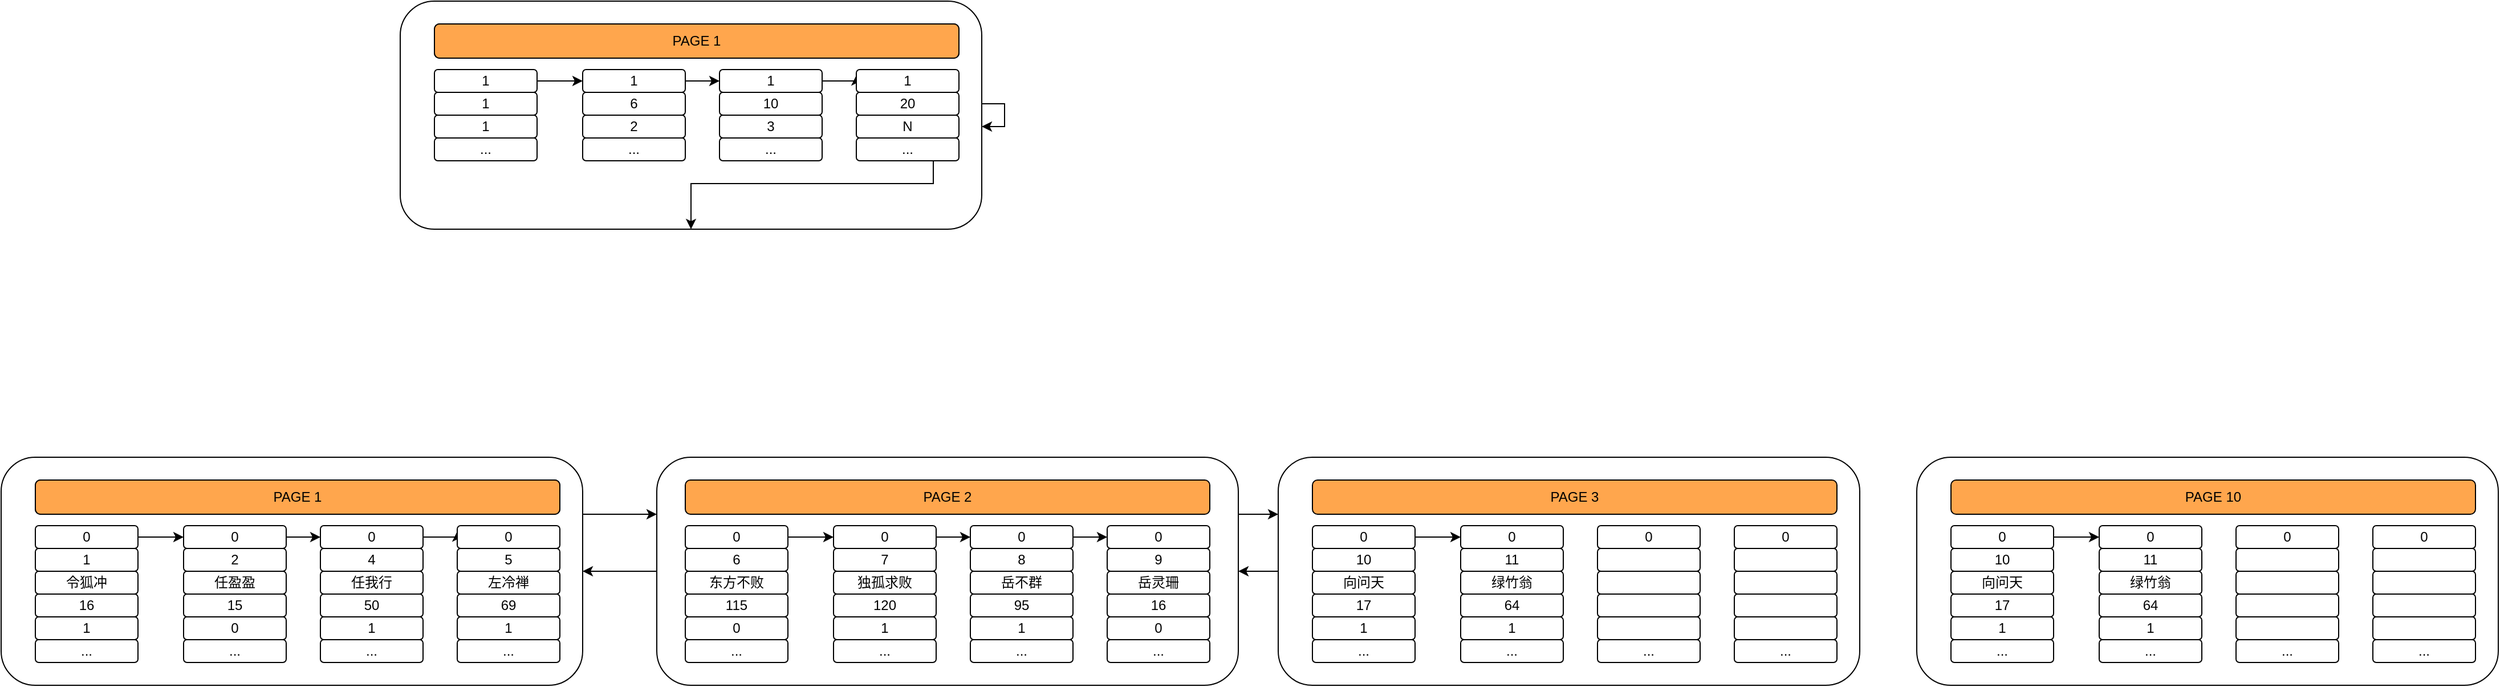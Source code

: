 <mxfile version="17.2.5" type="github">
  <diagram id="7UdDkVMXQPqJ16l7_mLh" name="第 1 页">
    <mxGraphModel dx="1221" dy="588" grid="1" gridSize="10" guides="1" tooltips="1" connect="1" arrows="1" fold="1" page="1" pageScale="1" pageWidth="827" pageHeight="1169" math="0" shadow="0">
      <root>
        <mxCell id="0" />
        <mxCell id="1" parent="0" />
        <mxCell id="IbyFdjmPlWambPThYL8s-92" style="edgeStyle=orthogonalEdgeStyle;rounded=0;orthogonalLoop=1;jettySize=auto;html=1;exitX=1;exitY=0.25;exitDx=0;exitDy=0;entryX=0;entryY=0.25;entryDx=0;entryDy=0;" edge="1" parent="1" source="IbyFdjmPlWambPThYL8s-3" target="IbyFdjmPlWambPThYL8s-35">
          <mxGeometry relative="1" as="geometry" />
        </mxCell>
        <mxCell id="IbyFdjmPlWambPThYL8s-3" value="" style="rounded=1;whiteSpace=wrap;html=1;" vertex="1" parent="1">
          <mxGeometry x="90" y="900" width="510" height="200" as="geometry" />
        </mxCell>
        <mxCell id="IbyFdjmPlWambPThYL8s-88" style="edgeStyle=orthogonalEdgeStyle;rounded=0;orthogonalLoop=1;jettySize=auto;html=1;exitX=1;exitY=0.5;exitDx=0;exitDy=0;" edge="1" parent="1" source="IbyFdjmPlWambPThYL8s-4" target="IbyFdjmPlWambPThYL8s-10">
          <mxGeometry relative="1" as="geometry" />
        </mxCell>
        <mxCell id="IbyFdjmPlWambPThYL8s-4" value="0" style="rounded=1;whiteSpace=wrap;html=1;" vertex="1" parent="1">
          <mxGeometry x="120" y="960" width="90" height="20" as="geometry" />
        </mxCell>
        <mxCell id="IbyFdjmPlWambPThYL8s-5" value="1" style="rounded=1;whiteSpace=wrap;html=1;" vertex="1" parent="1">
          <mxGeometry x="120" y="980" width="90" height="20" as="geometry" />
        </mxCell>
        <mxCell id="IbyFdjmPlWambPThYL8s-6" value="令狐冲" style="rounded=1;whiteSpace=wrap;html=1;" vertex="1" parent="1">
          <mxGeometry x="120" y="1000" width="90" height="20" as="geometry" />
        </mxCell>
        <mxCell id="IbyFdjmPlWambPThYL8s-7" value="16" style="rounded=1;whiteSpace=wrap;html=1;" vertex="1" parent="1">
          <mxGeometry x="120" y="1020" width="90" height="20" as="geometry" />
        </mxCell>
        <mxCell id="IbyFdjmPlWambPThYL8s-8" value="1" style="rounded=1;whiteSpace=wrap;html=1;" vertex="1" parent="1">
          <mxGeometry x="120" y="1040" width="90" height="20" as="geometry" />
        </mxCell>
        <mxCell id="IbyFdjmPlWambPThYL8s-9" value="..." style="rounded=1;whiteSpace=wrap;html=1;" vertex="1" parent="1">
          <mxGeometry x="120" y="1060" width="90" height="20" as="geometry" />
        </mxCell>
        <mxCell id="IbyFdjmPlWambPThYL8s-89" style="edgeStyle=orthogonalEdgeStyle;rounded=0;orthogonalLoop=1;jettySize=auto;html=1;exitX=1;exitY=0.5;exitDx=0;exitDy=0;entryX=0;entryY=0.5;entryDx=0;entryDy=0;" edge="1" parent="1" source="IbyFdjmPlWambPThYL8s-10" target="IbyFdjmPlWambPThYL8s-22">
          <mxGeometry relative="1" as="geometry" />
        </mxCell>
        <mxCell id="IbyFdjmPlWambPThYL8s-10" value="0" style="rounded=1;whiteSpace=wrap;html=1;" vertex="1" parent="1">
          <mxGeometry x="250" y="960" width="90" height="20" as="geometry" />
        </mxCell>
        <mxCell id="IbyFdjmPlWambPThYL8s-11" value="2" style="rounded=1;whiteSpace=wrap;html=1;" vertex="1" parent="1">
          <mxGeometry x="250" y="980" width="90" height="20" as="geometry" />
        </mxCell>
        <mxCell id="IbyFdjmPlWambPThYL8s-12" value="任盈盈" style="rounded=1;whiteSpace=wrap;html=1;" vertex="1" parent="1">
          <mxGeometry x="250" y="1000" width="90" height="20" as="geometry" />
        </mxCell>
        <mxCell id="IbyFdjmPlWambPThYL8s-13" value="15" style="rounded=1;whiteSpace=wrap;html=1;" vertex="1" parent="1">
          <mxGeometry x="250" y="1020" width="90" height="20" as="geometry" />
        </mxCell>
        <mxCell id="IbyFdjmPlWambPThYL8s-14" value="0" style="rounded=1;whiteSpace=wrap;html=1;" vertex="1" parent="1">
          <mxGeometry x="250" y="1040" width="90" height="20" as="geometry" />
        </mxCell>
        <mxCell id="IbyFdjmPlWambPThYL8s-15" value="..." style="rounded=1;whiteSpace=wrap;html=1;" vertex="1" parent="1">
          <mxGeometry x="250" y="1060" width="90" height="20" as="geometry" />
        </mxCell>
        <mxCell id="IbyFdjmPlWambPThYL8s-90" style="edgeStyle=orthogonalEdgeStyle;rounded=0;orthogonalLoop=1;jettySize=auto;html=1;exitX=1;exitY=0.5;exitDx=0;exitDy=0;entryX=0;entryY=0.25;entryDx=0;entryDy=0;" edge="1" parent="1" source="IbyFdjmPlWambPThYL8s-22" target="IbyFdjmPlWambPThYL8s-28">
          <mxGeometry relative="1" as="geometry" />
        </mxCell>
        <mxCell id="IbyFdjmPlWambPThYL8s-22" value="0" style="rounded=1;whiteSpace=wrap;html=1;" vertex="1" parent="1">
          <mxGeometry x="370" y="960" width="90" height="20" as="geometry" />
        </mxCell>
        <mxCell id="IbyFdjmPlWambPThYL8s-23" value="4" style="rounded=1;whiteSpace=wrap;html=1;" vertex="1" parent="1">
          <mxGeometry x="370" y="980" width="90" height="20" as="geometry" />
        </mxCell>
        <mxCell id="IbyFdjmPlWambPThYL8s-24" value="任我行" style="rounded=1;whiteSpace=wrap;html=1;" vertex="1" parent="1">
          <mxGeometry x="370" y="1000" width="90" height="20" as="geometry" />
        </mxCell>
        <mxCell id="IbyFdjmPlWambPThYL8s-25" value="50" style="rounded=1;whiteSpace=wrap;html=1;" vertex="1" parent="1">
          <mxGeometry x="370" y="1020" width="90" height="20" as="geometry" />
        </mxCell>
        <mxCell id="IbyFdjmPlWambPThYL8s-26" value="1" style="rounded=1;whiteSpace=wrap;html=1;" vertex="1" parent="1">
          <mxGeometry x="370" y="1040" width="90" height="20" as="geometry" />
        </mxCell>
        <mxCell id="IbyFdjmPlWambPThYL8s-27" value="..." style="rounded=1;whiteSpace=wrap;html=1;" vertex="1" parent="1">
          <mxGeometry x="370" y="1060" width="90" height="20" as="geometry" />
        </mxCell>
        <mxCell id="IbyFdjmPlWambPThYL8s-28" value="0" style="rounded=1;whiteSpace=wrap;html=1;" vertex="1" parent="1">
          <mxGeometry x="490" y="960" width="90" height="20" as="geometry" />
        </mxCell>
        <mxCell id="IbyFdjmPlWambPThYL8s-29" value="5" style="rounded=1;whiteSpace=wrap;html=1;" vertex="1" parent="1">
          <mxGeometry x="490" y="980" width="90" height="20" as="geometry" />
        </mxCell>
        <mxCell id="IbyFdjmPlWambPThYL8s-30" value="左冷禅" style="rounded=1;whiteSpace=wrap;html=1;" vertex="1" parent="1">
          <mxGeometry x="490" y="1000" width="90" height="20" as="geometry" />
        </mxCell>
        <mxCell id="IbyFdjmPlWambPThYL8s-31" value="69" style="rounded=1;whiteSpace=wrap;html=1;" vertex="1" parent="1">
          <mxGeometry x="490" y="1020" width="90" height="20" as="geometry" />
        </mxCell>
        <mxCell id="IbyFdjmPlWambPThYL8s-32" value="1" style="rounded=1;whiteSpace=wrap;html=1;" vertex="1" parent="1">
          <mxGeometry x="490" y="1040" width="90" height="20" as="geometry" />
        </mxCell>
        <mxCell id="IbyFdjmPlWambPThYL8s-33" value="..." style="rounded=1;whiteSpace=wrap;html=1;" vertex="1" parent="1">
          <mxGeometry x="490" y="1060" width="90" height="20" as="geometry" />
        </mxCell>
        <mxCell id="IbyFdjmPlWambPThYL8s-34" value="PAGE 1" style="rounded=1;whiteSpace=wrap;html=1;" vertex="1" parent="1">
          <mxGeometry x="120" y="920" width="460" height="30" as="geometry" />
        </mxCell>
        <mxCell id="IbyFdjmPlWambPThYL8s-93" style="edgeStyle=orthogonalEdgeStyle;rounded=0;orthogonalLoop=1;jettySize=auto;html=1;exitX=0;exitY=0.5;exitDx=0;exitDy=0;entryX=1;entryY=0.5;entryDx=0;entryDy=0;" edge="1" parent="1" source="IbyFdjmPlWambPThYL8s-35" target="IbyFdjmPlWambPThYL8s-3">
          <mxGeometry relative="1" as="geometry" />
        </mxCell>
        <mxCell id="IbyFdjmPlWambPThYL8s-97" style="edgeStyle=orthogonalEdgeStyle;rounded=0;orthogonalLoop=1;jettySize=auto;html=1;exitX=1;exitY=0.25;exitDx=0;exitDy=0;entryX=0;entryY=0.25;entryDx=0;entryDy=0;" edge="1" parent="1" source="IbyFdjmPlWambPThYL8s-35" target="IbyFdjmPlWambPThYL8s-61">
          <mxGeometry relative="1" as="geometry" />
        </mxCell>
        <mxCell id="IbyFdjmPlWambPThYL8s-35" value="" style="rounded=1;whiteSpace=wrap;html=1;" vertex="1" parent="1">
          <mxGeometry x="665" y="900" width="510" height="200" as="geometry" />
        </mxCell>
        <mxCell id="IbyFdjmPlWambPThYL8s-94" style="edgeStyle=orthogonalEdgeStyle;rounded=0;orthogonalLoop=1;jettySize=auto;html=1;exitX=1;exitY=0.5;exitDx=0;exitDy=0;entryX=0;entryY=0.5;entryDx=0;entryDy=0;" edge="1" parent="1" source="IbyFdjmPlWambPThYL8s-36" target="IbyFdjmPlWambPThYL8s-42">
          <mxGeometry relative="1" as="geometry" />
        </mxCell>
        <mxCell id="IbyFdjmPlWambPThYL8s-36" value="0" style="rounded=1;whiteSpace=wrap;html=1;" vertex="1" parent="1">
          <mxGeometry x="690" y="960" width="90" height="20" as="geometry" />
        </mxCell>
        <mxCell id="IbyFdjmPlWambPThYL8s-37" value="6" style="rounded=1;whiteSpace=wrap;html=1;" vertex="1" parent="1">
          <mxGeometry x="690" y="980" width="90" height="20" as="geometry" />
        </mxCell>
        <mxCell id="IbyFdjmPlWambPThYL8s-38" value="东方不败" style="rounded=1;whiteSpace=wrap;html=1;" vertex="1" parent="1">
          <mxGeometry x="690" y="1000" width="90" height="20" as="geometry" />
        </mxCell>
        <mxCell id="IbyFdjmPlWambPThYL8s-39" value="115" style="rounded=1;whiteSpace=wrap;html=1;" vertex="1" parent="1">
          <mxGeometry x="690" y="1020" width="90" height="20" as="geometry" />
        </mxCell>
        <mxCell id="IbyFdjmPlWambPThYL8s-40" value="0" style="rounded=1;whiteSpace=wrap;html=1;" vertex="1" parent="1">
          <mxGeometry x="690" y="1040" width="90" height="20" as="geometry" />
        </mxCell>
        <mxCell id="IbyFdjmPlWambPThYL8s-41" value="..." style="rounded=1;whiteSpace=wrap;html=1;" vertex="1" parent="1">
          <mxGeometry x="690" y="1060" width="90" height="20" as="geometry" />
        </mxCell>
        <mxCell id="IbyFdjmPlWambPThYL8s-95" style="edgeStyle=orthogonalEdgeStyle;rounded=0;orthogonalLoop=1;jettySize=auto;html=1;exitX=1;exitY=0.5;exitDx=0;exitDy=0;" edge="1" parent="1" source="IbyFdjmPlWambPThYL8s-42" target="IbyFdjmPlWambPThYL8s-48">
          <mxGeometry relative="1" as="geometry" />
        </mxCell>
        <mxCell id="IbyFdjmPlWambPThYL8s-42" value="0" style="rounded=1;whiteSpace=wrap;html=1;" vertex="1" parent="1">
          <mxGeometry x="820" y="960" width="90" height="20" as="geometry" />
        </mxCell>
        <mxCell id="IbyFdjmPlWambPThYL8s-43" value="7" style="rounded=1;whiteSpace=wrap;html=1;" vertex="1" parent="1">
          <mxGeometry x="820" y="980" width="90" height="20" as="geometry" />
        </mxCell>
        <mxCell id="IbyFdjmPlWambPThYL8s-44" value="独孤求败" style="rounded=1;whiteSpace=wrap;html=1;" vertex="1" parent="1">
          <mxGeometry x="820" y="1000" width="90" height="20" as="geometry" />
        </mxCell>
        <mxCell id="IbyFdjmPlWambPThYL8s-45" value="120" style="rounded=1;whiteSpace=wrap;html=1;" vertex="1" parent="1">
          <mxGeometry x="820" y="1020" width="90" height="20" as="geometry" />
        </mxCell>
        <mxCell id="IbyFdjmPlWambPThYL8s-46" value="1" style="rounded=1;whiteSpace=wrap;html=1;" vertex="1" parent="1">
          <mxGeometry x="820" y="1040" width="90" height="20" as="geometry" />
        </mxCell>
        <mxCell id="IbyFdjmPlWambPThYL8s-47" value="..." style="rounded=1;whiteSpace=wrap;html=1;" vertex="1" parent="1">
          <mxGeometry x="820" y="1060" width="90" height="20" as="geometry" />
        </mxCell>
        <mxCell id="IbyFdjmPlWambPThYL8s-96" style="edgeStyle=orthogonalEdgeStyle;rounded=0;orthogonalLoop=1;jettySize=auto;html=1;exitX=1;exitY=0.5;exitDx=0;exitDy=0;entryX=0;entryY=0.5;entryDx=0;entryDy=0;" edge="1" parent="1" source="IbyFdjmPlWambPThYL8s-48" target="IbyFdjmPlWambPThYL8s-54">
          <mxGeometry relative="1" as="geometry" />
        </mxCell>
        <mxCell id="IbyFdjmPlWambPThYL8s-48" value="0" style="rounded=1;whiteSpace=wrap;html=1;" vertex="1" parent="1">
          <mxGeometry x="940" y="960" width="90" height="20" as="geometry" />
        </mxCell>
        <mxCell id="IbyFdjmPlWambPThYL8s-49" value="8" style="rounded=1;whiteSpace=wrap;html=1;" vertex="1" parent="1">
          <mxGeometry x="940" y="980" width="90" height="20" as="geometry" />
        </mxCell>
        <mxCell id="IbyFdjmPlWambPThYL8s-50" value="岳不群" style="rounded=1;whiteSpace=wrap;html=1;" vertex="1" parent="1">
          <mxGeometry x="940" y="1000" width="90" height="20" as="geometry" />
        </mxCell>
        <mxCell id="IbyFdjmPlWambPThYL8s-51" value="95" style="rounded=1;whiteSpace=wrap;html=1;" vertex="1" parent="1">
          <mxGeometry x="940" y="1020" width="90" height="20" as="geometry" />
        </mxCell>
        <mxCell id="IbyFdjmPlWambPThYL8s-52" value="1" style="rounded=1;whiteSpace=wrap;html=1;" vertex="1" parent="1">
          <mxGeometry x="940" y="1040" width="90" height="20" as="geometry" />
        </mxCell>
        <mxCell id="IbyFdjmPlWambPThYL8s-53" value="..." style="rounded=1;whiteSpace=wrap;html=1;" vertex="1" parent="1">
          <mxGeometry x="940" y="1060" width="90" height="20" as="geometry" />
        </mxCell>
        <mxCell id="IbyFdjmPlWambPThYL8s-54" value="0" style="rounded=1;whiteSpace=wrap;html=1;" vertex="1" parent="1">
          <mxGeometry x="1060" y="960" width="90" height="20" as="geometry" />
        </mxCell>
        <mxCell id="IbyFdjmPlWambPThYL8s-55" value="9" style="rounded=1;whiteSpace=wrap;html=1;" vertex="1" parent="1">
          <mxGeometry x="1060" y="980" width="90" height="20" as="geometry" />
        </mxCell>
        <mxCell id="IbyFdjmPlWambPThYL8s-56" value="岳灵珊" style="rounded=1;whiteSpace=wrap;html=1;" vertex="1" parent="1">
          <mxGeometry x="1060" y="1000" width="90" height="20" as="geometry" />
        </mxCell>
        <mxCell id="IbyFdjmPlWambPThYL8s-57" value="16" style="rounded=1;whiteSpace=wrap;html=1;" vertex="1" parent="1">
          <mxGeometry x="1060" y="1020" width="90" height="20" as="geometry" />
        </mxCell>
        <mxCell id="IbyFdjmPlWambPThYL8s-58" value="0" style="rounded=1;whiteSpace=wrap;html=1;" vertex="1" parent="1">
          <mxGeometry x="1060" y="1040" width="90" height="20" as="geometry" />
        </mxCell>
        <mxCell id="IbyFdjmPlWambPThYL8s-59" value="..." style="rounded=1;whiteSpace=wrap;html=1;" vertex="1" parent="1">
          <mxGeometry x="1060" y="1060" width="90" height="20" as="geometry" />
        </mxCell>
        <mxCell id="IbyFdjmPlWambPThYL8s-60" value="PAGE 2" style="rounded=1;whiteSpace=wrap;html=1;fillColor=#FFA64D;" vertex="1" parent="1">
          <mxGeometry x="690" y="920" width="460" height="30" as="geometry" />
        </mxCell>
        <mxCell id="IbyFdjmPlWambPThYL8s-98" style="edgeStyle=orthogonalEdgeStyle;rounded=0;orthogonalLoop=1;jettySize=auto;html=1;exitX=0;exitY=0.5;exitDx=0;exitDy=0;entryX=1;entryY=0.5;entryDx=0;entryDy=0;" edge="1" parent="1" source="IbyFdjmPlWambPThYL8s-61" target="IbyFdjmPlWambPThYL8s-35">
          <mxGeometry relative="1" as="geometry" />
        </mxCell>
        <mxCell id="IbyFdjmPlWambPThYL8s-61" value="" style="rounded=1;whiteSpace=wrap;html=1;" vertex="1" parent="1">
          <mxGeometry x="1210" y="900" width="510" height="200" as="geometry" />
        </mxCell>
        <mxCell id="IbyFdjmPlWambPThYL8s-99" style="edgeStyle=orthogonalEdgeStyle;rounded=0;orthogonalLoop=1;jettySize=auto;html=1;exitX=1;exitY=0.5;exitDx=0;exitDy=0;entryX=0;entryY=0.5;entryDx=0;entryDy=0;" edge="1" parent="1" source="IbyFdjmPlWambPThYL8s-62" target="IbyFdjmPlWambPThYL8s-68">
          <mxGeometry relative="1" as="geometry" />
        </mxCell>
        <mxCell id="IbyFdjmPlWambPThYL8s-62" value="0" style="rounded=1;whiteSpace=wrap;html=1;" vertex="1" parent="1">
          <mxGeometry x="1240" y="960" width="90" height="20" as="geometry" />
        </mxCell>
        <mxCell id="IbyFdjmPlWambPThYL8s-63" value="10" style="rounded=1;whiteSpace=wrap;html=1;" vertex="1" parent="1">
          <mxGeometry x="1240" y="980" width="90" height="20" as="geometry" />
        </mxCell>
        <mxCell id="IbyFdjmPlWambPThYL8s-64" value="向问天" style="rounded=1;whiteSpace=wrap;html=1;" vertex="1" parent="1">
          <mxGeometry x="1240" y="1000" width="90" height="20" as="geometry" />
        </mxCell>
        <mxCell id="IbyFdjmPlWambPThYL8s-65" value="17" style="rounded=1;whiteSpace=wrap;html=1;" vertex="1" parent="1">
          <mxGeometry x="1240" y="1020" width="90" height="20" as="geometry" />
        </mxCell>
        <mxCell id="IbyFdjmPlWambPThYL8s-66" value="1" style="rounded=1;whiteSpace=wrap;html=1;" vertex="1" parent="1">
          <mxGeometry x="1240" y="1040" width="90" height="20" as="geometry" />
        </mxCell>
        <mxCell id="IbyFdjmPlWambPThYL8s-67" value="..." style="rounded=1;whiteSpace=wrap;html=1;" vertex="1" parent="1">
          <mxGeometry x="1240" y="1060" width="90" height="20" as="geometry" />
        </mxCell>
        <mxCell id="IbyFdjmPlWambPThYL8s-68" value="0" style="rounded=1;whiteSpace=wrap;html=1;" vertex="1" parent="1">
          <mxGeometry x="1370" y="960" width="90" height="20" as="geometry" />
        </mxCell>
        <mxCell id="IbyFdjmPlWambPThYL8s-69" value="11" style="rounded=1;whiteSpace=wrap;html=1;" vertex="1" parent="1">
          <mxGeometry x="1370" y="980" width="90" height="20" as="geometry" />
        </mxCell>
        <mxCell id="IbyFdjmPlWambPThYL8s-70" value="绿竹翁" style="rounded=1;whiteSpace=wrap;html=1;" vertex="1" parent="1">
          <mxGeometry x="1370" y="1000" width="90" height="20" as="geometry" />
        </mxCell>
        <mxCell id="IbyFdjmPlWambPThYL8s-71" value="64" style="rounded=1;whiteSpace=wrap;html=1;" vertex="1" parent="1">
          <mxGeometry x="1370" y="1020" width="90" height="20" as="geometry" />
        </mxCell>
        <mxCell id="IbyFdjmPlWambPThYL8s-72" value="1" style="rounded=1;whiteSpace=wrap;html=1;" vertex="1" parent="1">
          <mxGeometry x="1370" y="1040" width="90" height="20" as="geometry" />
        </mxCell>
        <mxCell id="IbyFdjmPlWambPThYL8s-73" value="..." style="rounded=1;whiteSpace=wrap;html=1;" vertex="1" parent="1">
          <mxGeometry x="1370" y="1060" width="90" height="20" as="geometry" />
        </mxCell>
        <mxCell id="IbyFdjmPlWambPThYL8s-74" value="0" style="rounded=1;whiteSpace=wrap;html=1;" vertex="1" parent="1">
          <mxGeometry x="1490" y="960" width="90" height="20" as="geometry" />
        </mxCell>
        <mxCell id="IbyFdjmPlWambPThYL8s-75" value="" style="rounded=1;whiteSpace=wrap;html=1;" vertex="1" parent="1">
          <mxGeometry x="1490" y="980" width="90" height="20" as="geometry" />
        </mxCell>
        <mxCell id="IbyFdjmPlWambPThYL8s-76" value="" style="rounded=1;whiteSpace=wrap;html=1;" vertex="1" parent="1">
          <mxGeometry x="1490" y="1000" width="90" height="20" as="geometry" />
        </mxCell>
        <mxCell id="IbyFdjmPlWambPThYL8s-77" value="" style="rounded=1;whiteSpace=wrap;html=1;" vertex="1" parent="1">
          <mxGeometry x="1490" y="1020" width="90" height="20" as="geometry" />
        </mxCell>
        <mxCell id="IbyFdjmPlWambPThYL8s-78" value="" style="rounded=1;whiteSpace=wrap;html=1;" vertex="1" parent="1">
          <mxGeometry x="1490" y="1040" width="90" height="20" as="geometry" />
        </mxCell>
        <mxCell id="IbyFdjmPlWambPThYL8s-79" value="..." style="rounded=1;whiteSpace=wrap;html=1;" vertex="1" parent="1">
          <mxGeometry x="1490" y="1060" width="90" height="20" as="geometry" />
        </mxCell>
        <mxCell id="IbyFdjmPlWambPThYL8s-80" value="0" style="rounded=1;whiteSpace=wrap;html=1;" vertex="1" parent="1">
          <mxGeometry x="1610" y="960" width="90" height="20" as="geometry" />
        </mxCell>
        <mxCell id="IbyFdjmPlWambPThYL8s-81" value="" style="rounded=1;whiteSpace=wrap;html=1;" vertex="1" parent="1">
          <mxGeometry x="1610" y="980" width="90" height="20" as="geometry" />
        </mxCell>
        <mxCell id="IbyFdjmPlWambPThYL8s-82" value="" style="rounded=1;whiteSpace=wrap;html=1;" vertex="1" parent="1">
          <mxGeometry x="1610" y="1000" width="90" height="20" as="geometry" />
        </mxCell>
        <mxCell id="IbyFdjmPlWambPThYL8s-83" value="" style="rounded=1;whiteSpace=wrap;html=1;" vertex="1" parent="1">
          <mxGeometry x="1610" y="1020" width="90" height="20" as="geometry" />
        </mxCell>
        <mxCell id="IbyFdjmPlWambPThYL8s-84" value="" style="rounded=1;whiteSpace=wrap;html=1;" vertex="1" parent="1">
          <mxGeometry x="1610" y="1040" width="90" height="20" as="geometry" />
        </mxCell>
        <mxCell id="IbyFdjmPlWambPThYL8s-85" value="..." style="rounded=1;whiteSpace=wrap;html=1;" vertex="1" parent="1">
          <mxGeometry x="1610" y="1060" width="90" height="20" as="geometry" />
        </mxCell>
        <mxCell id="IbyFdjmPlWambPThYL8s-86" value="PAGE 3" style="rounded=1;whiteSpace=wrap;html=1;fillColor=#FFA64D;" vertex="1" parent="1">
          <mxGeometry x="1240" y="920" width="460" height="30" as="geometry" />
        </mxCell>
        <mxCell id="IbyFdjmPlWambPThYL8s-87" value="PAGE 1" style="rounded=1;whiteSpace=wrap;html=1;fillColor=#FFA64D;" vertex="1" parent="1">
          <mxGeometry x="120" y="920" width="460" height="30" as="geometry" />
        </mxCell>
        <mxCell id="IbyFdjmPlWambPThYL8s-100" value="" style="rounded=1;whiteSpace=wrap;html=1;" vertex="1" parent="1">
          <mxGeometry x="1770" y="900" width="510" height="200" as="geometry" />
        </mxCell>
        <mxCell id="IbyFdjmPlWambPThYL8s-101" style="edgeStyle=orthogonalEdgeStyle;rounded=0;orthogonalLoop=1;jettySize=auto;html=1;exitX=1;exitY=0.5;exitDx=0;exitDy=0;entryX=0;entryY=0.5;entryDx=0;entryDy=0;" edge="1" parent="1" source="IbyFdjmPlWambPThYL8s-102" target="IbyFdjmPlWambPThYL8s-108">
          <mxGeometry relative="1" as="geometry" />
        </mxCell>
        <mxCell id="IbyFdjmPlWambPThYL8s-102" value="0" style="rounded=1;whiteSpace=wrap;html=1;" vertex="1" parent="1">
          <mxGeometry x="1800" y="960" width="90" height="20" as="geometry" />
        </mxCell>
        <mxCell id="IbyFdjmPlWambPThYL8s-103" value="10" style="rounded=1;whiteSpace=wrap;html=1;" vertex="1" parent="1">
          <mxGeometry x="1800" y="980" width="90" height="20" as="geometry" />
        </mxCell>
        <mxCell id="IbyFdjmPlWambPThYL8s-104" value="向问天" style="rounded=1;whiteSpace=wrap;html=1;" vertex="1" parent="1">
          <mxGeometry x="1800" y="1000" width="90" height="20" as="geometry" />
        </mxCell>
        <mxCell id="IbyFdjmPlWambPThYL8s-105" value="17" style="rounded=1;whiteSpace=wrap;html=1;" vertex="1" parent="1">
          <mxGeometry x="1800" y="1020" width="90" height="20" as="geometry" />
        </mxCell>
        <mxCell id="IbyFdjmPlWambPThYL8s-106" value="1" style="rounded=1;whiteSpace=wrap;html=1;" vertex="1" parent="1">
          <mxGeometry x="1800" y="1040" width="90" height="20" as="geometry" />
        </mxCell>
        <mxCell id="IbyFdjmPlWambPThYL8s-107" value="..." style="rounded=1;whiteSpace=wrap;html=1;" vertex="1" parent="1">
          <mxGeometry x="1800" y="1060" width="90" height="20" as="geometry" />
        </mxCell>
        <mxCell id="IbyFdjmPlWambPThYL8s-108" value="0" style="rounded=1;whiteSpace=wrap;html=1;" vertex="1" parent="1">
          <mxGeometry x="1930" y="960" width="90" height="20" as="geometry" />
        </mxCell>
        <mxCell id="IbyFdjmPlWambPThYL8s-109" value="11" style="rounded=1;whiteSpace=wrap;html=1;" vertex="1" parent="1">
          <mxGeometry x="1930" y="980" width="90" height="20" as="geometry" />
        </mxCell>
        <mxCell id="IbyFdjmPlWambPThYL8s-110" value="绿竹翁" style="rounded=1;whiteSpace=wrap;html=1;" vertex="1" parent="1">
          <mxGeometry x="1930" y="1000" width="90" height="20" as="geometry" />
        </mxCell>
        <mxCell id="IbyFdjmPlWambPThYL8s-111" value="64" style="rounded=1;whiteSpace=wrap;html=1;" vertex="1" parent="1">
          <mxGeometry x="1930" y="1020" width="90" height="20" as="geometry" />
        </mxCell>
        <mxCell id="IbyFdjmPlWambPThYL8s-112" value="1" style="rounded=1;whiteSpace=wrap;html=1;" vertex="1" parent="1">
          <mxGeometry x="1930" y="1040" width="90" height="20" as="geometry" />
        </mxCell>
        <mxCell id="IbyFdjmPlWambPThYL8s-113" value="..." style="rounded=1;whiteSpace=wrap;html=1;" vertex="1" parent="1">
          <mxGeometry x="1930" y="1060" width="90" height="20" as="geometry" />
        </mxCell>
        <mxCell id="IbyFdjmPlWambPThYL8s-114" value="0" style="rounded=1;whiteSpace=wrap;html=1;" vertex="1" parent="1">
          <mxGeometry x="2050" y="960" width="90" height="20" as="geometry" />
        </mxCell>
        <mxCell id="IbyFdjmPlWambPThYL8s-115" value="" style="rounded=1;whiteSpace=wrap;html=1;" vertex="1" parent="1">
          <mxGeometry x="2050" y="980" width="90" height="20" as="geometry" />
        </mxCell>
        <mxCell id="IbyFdjmPlWambPThYL8s-116" value="" style="rounded=1;whiteSpace=wrap;html=1;" vertex="1" parent="1">
          <mxGeometry x="2050" y="1000" width="90" height="20" as="geometry" />
        </mxCell>
        <mxCell id="IbyFdjmPlWambPThYL8s-117" value="" style="rounded=1;whiteSpace=wrap;html=1;" vertex="1" parent="1">
          <mxGeometry x="2050" y="1020" width="90" height="20" as="geometry" />
        </mxCell>
        <mxCell id="IbyFdjmPlWambPThYL8s-118" value="" style="rounded=1;whiteSpace=wrap;html=1;" vertex="1" parent="1">
          <mxGeometry x="2050" y="1040" width="90" height="20" as="geometry" />
        </mxCell>
        <mxCell id="IbyFdjmPlWambPThYL8s-119" value="..." style="rounded=1;whiteSpace=wrap;html=1;" vertex="1" parent="1">
          <mxGeometry x="2050" y="1060" width="90" height="20" as="geometry" />
        </mxCell>
        <mxCell id="IbyFdjmPlWambPThYL8s-120" value="0" style="rounded=1;whiteSpace=wrap;html=1;" vertex="1" parent="1">
          <mxGeometry x="2170" y="960" width="90" height="20" as="geometry" />
        </mxCell>
        <mxCell id="IbyFdjmPlWambPThYL8s-121" value="" style="rounded=1;whiteSpace=wrap;html=1;" vertex="1" parent="1">
          <mxGeometry x="2170" y="980" width="90" height="20" as="geometry" />
        </mxCell>
        <mxCell id="IbyFdjmPlWambPThYL8s-122" value="" style="rounded=1;whiteSpace=wrap;html=1;" vertex="1" parent="1">
          <mxGeometry x="2170" y="1000" width="90" height="20" as="geometry" />
        </mxCell>
        <mxCell id="IbyFdjmPlWambPThYL8s-123" value="" style="rounded=1;whiteSpace=wrap;html=1;" vertex="1" parent="1">
          <mxGeometry x="2170" y="1020" width="90" height="20" as="geometry" />
        </mxCell>
        <mxCell id="IbyFdjmPlWambPThYL8s-124" value="" style="rounded=1;whiteSpace=wrap;html=1;" vertex="1" parent="1">
          <mxGeometry x="2170" y="1040" width="90" height="20" as="geometry" />
        </mxCell>
        <mxCell id="IbyFdjmPlWambPThYL8s-125" value="..." style="rounded=1;whiteSpace=wrap;html=1;" vertex="1" parent="1">
          <mxGeometry x="2170" y="1060" width="90" height="20" as="geometry" />
        </mxCell>
        <mxCell id="IbyFdjmPlWambPThYL8s-126" value="PAGE 10" style="rounded=1;whiteSpace=wrap;html=1;fillColor=#FFA64D;" vertex="1" parent="1">
          <mxGeometry x="1800" y="920" width="460" height="30" as="geometry" />
        </mxCell>
        <mxCell id="IbyFdjmPlWambPThYL8s-127" value="" style="rounded=1;whiteSpace=wrap;html=1;" vertex="1" parent="1">
          <mxGeometry x="440" y="500" width="510" height="200" as="geometry" />
        </mxCell>
        <mxCell id="IbyFdjmPlWambPThYL8s-128" style="edgeStyle=orthogonalEdgeStyle;rounded=0;orthogonalLoop=1;jettySize=auto;html=1;exitX=1;exitY=0.5;exitDx=0;exitDy=0;" edge="1" parent="1" source="IbyFdjmPlWambPThYL8s-129" target="IbyFdjmPlWambPThYL8s-136">
          <mxGeometry relative="1" as="geometry" />
        </mxCell>
        <mxCell id="IbyFdjmPlWambPThYL8s-129" value="1" style="rounded=1;whiteSpace=wrap;html=1;" vertex="1" parent="1">
          <mxGeometry x="470" y="560" width="90" height="20" as="geometry" />
        </mxCell>
        <mxCell id="IbyFdjmPlWambPThYL8s-130" value="1" style="rounded=1;whiteSpace=wrap;html=1;" vertex="1" parent="1">
          <mxGeometry x="470" y="580" width="90" height="20" as="geometry" />
        </mxCell>
        <mxCell id="IbyFdjmPlWambPThYL8s-131" value="1" style="rounded=1;whiteSpace=wrap;html=1;" vertex="1" parent="1">
          <mxGeometry x="470" y="600" width="90" height="20" as="geometry" />
        </mxCell>
        <mxCell id="IbyFdjmPlWambPThYL8s-134" value="..." style="rounded=1;whiteSpace=wrap;html=1;" vertex="1" parent="1">
          <mxGeometry x="470" y="620" width="90" height="20" as="geometry" />
        </mxCell>
        <mxCell id="IbyFdjmPlWambPThYL8s-135" style="edgeStyle=orthogonalEdgeStyle;rounded=0;orthogonalLoop=1;jettySize=auto;html=1;exitX=1;exitY=0.5;exitDx=0;exitDy=0;entryX=0;entryY=0.5;entryDx=0;entryDy=0;" edge="1" parent="1" source="IbyFdjmPlWambPThYL8s-136" target="IbyFdjmPlWambPThYL8s-143">
          <mxGeometry relative="1" as="geometry" />
        </mxCell>
        <mxCell id="IbyFdjmPlWambPThYL8s-136" value="1" style="rounded=1;whiteSpace=wrap;html=1;" vertex="1" parent="1">
          <mxGeometry x="600" y="560" width="90" height="20" as="geometry" />
        </mxCell>
        <mxCell id="IbyFdjmPlWambPThYL8s-137" value="6" style="rounded=1;whiteSpace=wrap;html=1;" vertex="1" parent="1">
          <mxGeometry x="600" y="580" width="90" height="20" as="geometry" />
        </mxCell>
        <mxCell id="IbyFdjmPlWambPThYL8s-138" value="2" style="rounded=1;whiteSpace=wrap;html=1;" vertex="1" parent="1">
          <mxGeometry x="600" y="600" width="90" height="20" as="geometry" />
        </mxCell>
        <mxCell id="IbyFdjmPlWambPThYL8s-141" value="..." style="rounded=1;whiteSpace=wrap;html=1;" vertex="1" parent="1">
          <mxGeometry x="600" y="620" width="90" height="20" as="geometry" />
        </mxCell>
        <mxCell id="IbyFdjmPlWambPThYL8s-142" style="edgeStyle=orthogonalEdgeStyle;rounded=0;orthogonalLoop=1;jettySize=auto;html=1;exitX=1;exitY=0.5;exitDx=0;exitDy=0;entryX=0;entryY=0.25;entryDx=0;entryDy=0;" edge="1" parent="1" source="IbyFdjmPlWambPThYL8s-143" target="IbyFdjmPlWambPThYL8s-149">
          <mxGeometry relative="1" as="geometry" />
        </mxCell>
        <mxCell id="IbyFdjmPlWambPThYL8s-143" value="1" style="rounded=1;whiteSpace=wrap;html=1;" vertex="1" parent="1">
          <mxGeometry x="720" y="560" width="90" height="20" as="geometry" />
        </mxCell>
        <mxCell id="IbyFdjmPlWambPThYL8s-144" value="10" style="rounded=1;whiteSpace=wrap;html=1;" vertex="1" parent="1">
          <mxGeometry x="720" y="580" width="90" height="20" as="geometry" />
        </mxCell>
        <mxCell id="IbyFdjmPlWambPThYL8s-145" value="3" style="rounded=1;whiteSpace=wrap;html=1;" vertex="1" parent="1">
          <mxGeometry x="720" y="600" width="90" height="20" as="geometry" />
        </mxCell>
        <mxCell id="IbyFdjmPlWambPThYL8s-158" style="edgeStyle=orthogonalEdgeStyle;rounded=0;orthogonalLoop=1;jettySize=auto;html=1;" edge="1" parent="1" source="IbyFdjmPlWambPThYL8s-127" target="IbyFdjmPlWambPThYL8s-127">
          <mxGeometry relative="1" as="geometry" />
        </mxCell>
        <mxCell id="IbyFdjmPlWambPThYL8s-148" value="..." style="rounded=1;whiteSpace=wrap;html=1;" vertex="1" parent="1">
          <mxGeometry x="720" y="620" width="90" height="20" as="geometry" />
        </mxCell>
        <mxCell id="IbyFdjmPlWambPThYL8s-149" value="1" style="rounded=1;whiteSpace=wrap;html=1;" vertex="1" parent="1">
          <mxGeometry x="840" y="560" width="90" height="20" as="geometry" />
        </mxCell>
        <mxCell id="IbyFdjmPlWambPThYL8s-150" value="20" style="rounded=1;whiteSpace=wrap;html=1;" vertex="1" parent="1">
          <mxGeometry x="840" y="580" width="90" height="20" as="geometry" />
        </mxCell>
        <mxCell id="IbyFdjmPlWambPThYL8s-151" value="N" style="rounded=1;whiteSpace=wrap;html=1;" vertex="1" parent="1">
          <mxGeometry x="840" y="600" width="90" height="20" as="geometry" />
        </mxCell>
        <mxCell id="IbyFdjmPlWambPThYL8s-160" style="edgeStyle=orthogonalEdgeStyle;rounded=0;orthogonalLoop=1;jettySize=auto;html=1;exitX=0.75;exitY=1;exitDx=0;exitDy=0;" edge="1" parent="1" source="IbyFdjmPlWambPThYL8s-154" target="IbyFdjmPlWambPThYL8s-127">
          <mxGeometry relative="1" as="geometry" />
        </mxCell>
        <mxCell id="IbyFdjmPlWambPThYL8s-154" value="..." style="rounded=1;whiteSpace=wrap;html=1;" vertex="1" parent="1">
          <mxGeometry x="840" y="620" width="90" height="20" as="geometry" />
        </mxCell>
        <mxCell id="IbyFdjmPlWambPThYL8s-155" value="PAGE 1" style="rounded=1;whiteSpace=wrap;html=1;" vertex="1" parent="1">
          <mxGeometry x="470" y="520" width="460" height="30" as="geometry" />
        </mxCell>
        <mxCell id="IbyFdjmPlWambPThYL8s-156" value="PAGE 1" style="rounded=1;whiteSpace=wrap;html=1;fillColor=#FFA64D;" vertex="1" parent="1">
          <mxGeometry x="470" y="520" width="460" height="30" as="geometry" />
        </mxCell>
      </root>
    </mxGraphModel>
  </diagram>
</mxfile>
